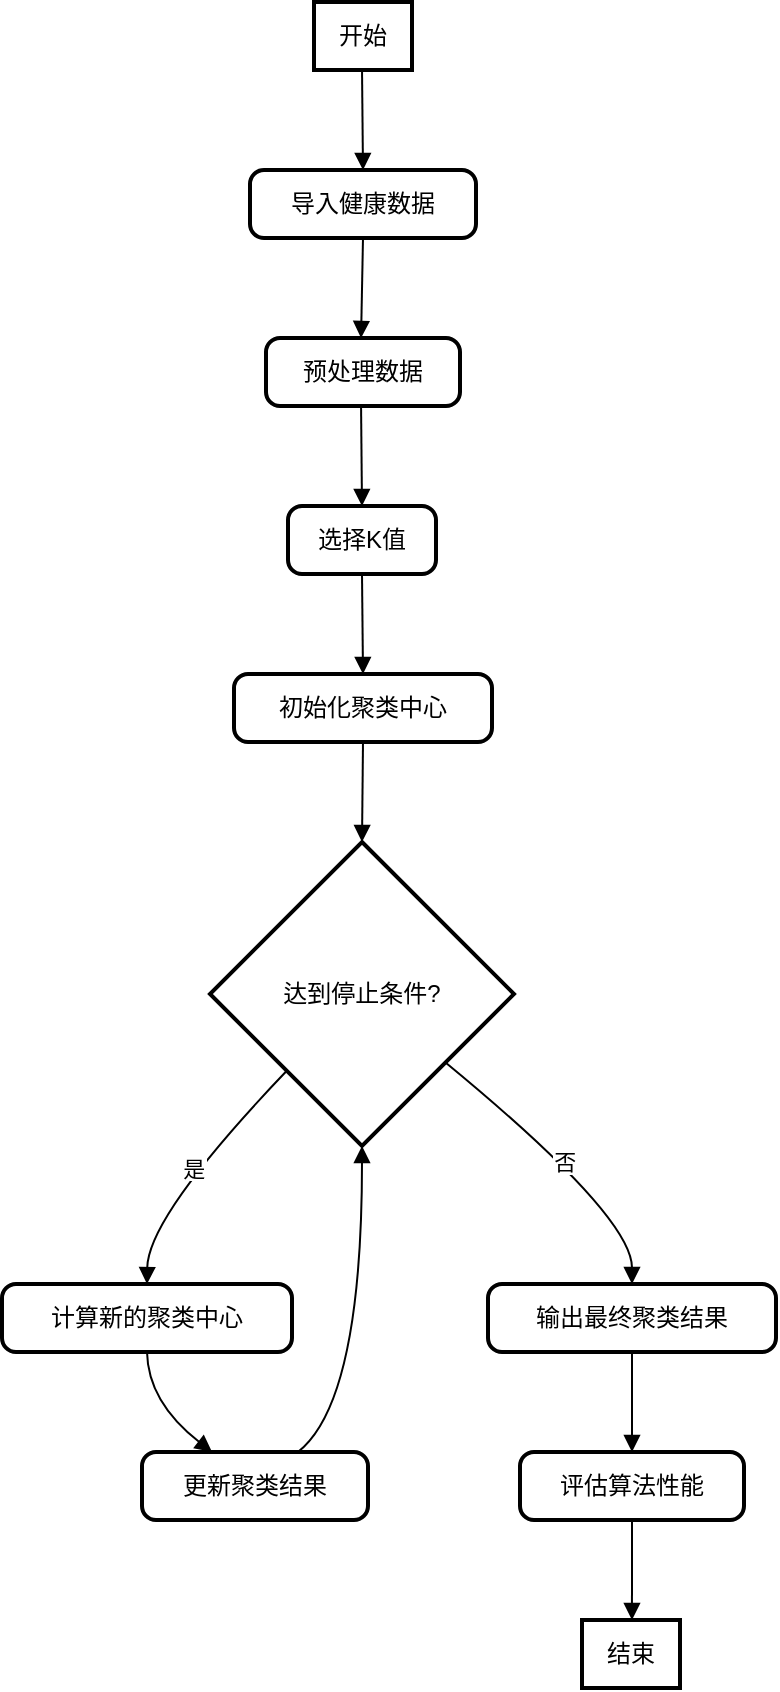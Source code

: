 <mxfile version="24.5.5" type="github">
  <diagram name="第 1 页" id="x-OhBRNU7GlpqFVMMRPZ">
    <mxGraphModel>
      <root>
        <mxCell id="0" />
        <mxCell id="1" parent="0" />
        <mxCell id="2" value="开始" style="whiteSpace=wrap;strokeWidth=2;" vertex="1" parent="1">
          <mxGeometry x="156" width="49" height="34" as="geometry" />
        </mxCell>
        <mxCell id="3" value="导入健康数据" style="rounded=1;absoluteArcSize=1;arcSize=14;whiteSpace=wrap;strokeWidth=2;" vertex="1" parent="1">
          <mxGeometry x="124" y="84" width="113" height="34" as="geometry" />
        </mxCell>
        <mxCell id="4" value="预处理数据" style="rounded=1;absoluteArcSize=1;arcSize=14;whiteSpace=wrap;strokeWidth=2;" vertex="1" parent="1">
          <mxGeometry x="132" y="168" width="97" height="34" as="geometry" />
        </mxCell>
        <mxCell id="5" value="选择K值" style="rounded=1;absoluteArcSize=1;arcSize=14;whiteSpace=wrap;strokeWidth=2;" vertex="1" parent="1">
          <mxGeometry x="143" y="252" width="74" height="34" as="geometry" />
        </mxCell>
        <mxCell id="6" value="初始化聚类中心" style="rounded=1;absoluteArcSize=1;arcSize=14;whiteSpace=wrap;strokeWidth=2;" vertex="1" parent="1">
          <mxGeometry x="116" y="336" width="129" height="34" as="geometry" />
        </mxCell>
        <mxCell id="7" value="达到停止条件?" style="rhombus;strokeWidth=2;whiteSpace=wrap;" vertex="1" parent="1">
          <mxGeometry x="104" y="420" width="152" height="152" as="geometry" />
        </mxCell>
        <mxCell id="8" value="计算新的聚类中心" style="rounded=1;absoluteArcSize=1;arcSize=14;whiteSpace=wrap;strokeWidth=2;" vertex="1" parent="1">
          <mxGeometry y="641" width="145" height="34" as="geometry" />
        </mxCell>
        <mxCell id="9" value="更新聚类结果" style="rounded=1;absoluteArcSize=1;arcSize=14;whiteSpace=wrap;strokeWidth=2;" vertex="1" parent="1">
          <mxGeometry x="70" y="725" width="113" height="34" as="geometry" />
        </mxCell>
        <mxCell id="10" value="输出最终聚类结果" style="rounded=1;absoluteArcSize=1;arcSize=14;whiteSpace=wrap;strokeWidth=2;" vertex="1" parent="1">
          <mxGeometry x="243" y="641" width="144" height="34" as="geometry" />
        </mxCell>
        <mxCell id="11" value="评估算法性能" style="rounded=1;absoluteArcSize=1;arcSize=14;whiteSpace=wrap;strokeWidth=2;" vertex="1" parent="1">
          <mxGeometry x="259" y="725" width="112" height="34" as="geometry" />
        </mxCell>
        <mxCell id="12" value="结束" style="whiteSpace=wrap;strokeWidth=2;" vertex="1" parent="1">
          <mxGeometry x="290" y="809" width="49" height="34" as="geometry" />
        </mxCell>
        <mxCell id="13" value="" style="curved=1;startArrow=none;endArrow=block;exitX=0.49;exitY=1;entryX=0.5;entryY=0;" edge="1" parent="1" source="2" target="3">
          <mxGeometry relative="1" as="geometry">
            <Array as="points" />
          </mxGeometry>
        </mxCell>
        <mxCell id="14" value="" style="curved=1;startArrow=none;endArrow=block;exitX=0.5;exitY=1;entryX=0.49;entryY=0;" edge="1" parent="1" source="3" target="4">
          <mxGeometry relative="1" as="geometry">
            <Array as="points" />
          </mxGeometry>
        </mxCell>
        <mxCell id="15" value="" style="curved=1;startArrow=none;endArrow=block;exitX=0.49;exitY=1;entryX=0.5;entryY=0;" edge="1" parent="1" source="4" target="5">
          <mxGeometry relative="1" as="geometry">
            <Array as="points" />
          </mxGeometry>
        </mxCell>
        <mxCell id="16" value="" style="curved=1;startArrow=none;endArrow=block;exitX=0.5;exitY=1;entryX=0.5;entryY=0;" edge="1" parent="1" source="5" target="6">
          <mxGeometry relative="1" as="geometry">
            <Array as="points" />
          </mxGeometry>
        </mxCell>
        <mxCell id="17" value="" style="curved=1;startArrow=none;endArrow=block;exitX=0.5;exitY=1;entryX=0.5;entryY=0;" edge="1" parent="1" source="6" target="7">
          <mxGeometry relative="1" as="geometry">
            <Array as="points" />
          </mxGeometry>
        </mxCell>
        <mxCell id="18" value="是" style="curved=1;startArrow=none;endArrow=block;exitX=0.01;exitY=1;entryX=0.5;entryY=0;" edge="1" parent="1" source="7" target="8">
          <mxGeometry relative="1" as="geometry">
            <Array as="points">
              <mxPoint x="73" y="607" />
            </Array>
          </mxGeometry>
        </mxCell>
        <mxCell id="19" value="" style="curved=1;startArrow=none;endArrow=block;exitX=0.5;exitY=1;entryX=0.31;entryY=0;" edge="1" parent="1" source="8" target="9">
          <mxGeometry relative="1" as="geometry">
            <Array as="points">
              <mxPoint x="73" y="700" />
            </Array>
          </mxGeometry>
        </mxCell>
        <mxCell id="20" value="" style="curved=1;startArrow=none;endArrow=block;exitX=0.69;exitY=0;entryX=0.5;entryY=1;" edge="1" parent="1" source="9" target="7">
          <mxGeometry relative="1" as="geometry">
            <Array as="points">
              <mxPoint x="180" y="700" />
            </Array>
          </mxGeometry>
        </mxCell>
        <mxCell id="21" value="否" style="curved=1;startArrow=none;endArrow=block;exitX=1;exitY=0.91;entryX=0.5;entryY=0;" edge="1" parent="1" source="7" target="10">
          <mxGeometry relative="1" as="geometry">
            <Array as="points">
              <mxPoint x="315" y="607" />
            </Array>
          </mxGeometry>
        </mxCell>
        <mxCell id="22" value="" style="curved=1;startArrow=none;endArrow=block;exitX=0.5;exitY=1;entryX=0.5;entryY=0;" edge="1" parent="1" source="10" target="11">
          <mxGeometry relative="1" as="geometry">
            <Array as="points" />
          </mxGeometry>
        </mxCell>
        <mxCell id="23" value="" style="curved=1;startArrow=none;endArrow=block;exitX=0.5;exitY=1;entryX=0.51;entryY=0;" edge="1" parent="1" source="11" target="12">
          <mxGeometry relative="1" as="geometry">
            <Array as="points" />
          </mxGeometry>
        </mxCell>
      </root>
    </mxGraphModel>
  </diagram>
</mxfile>
